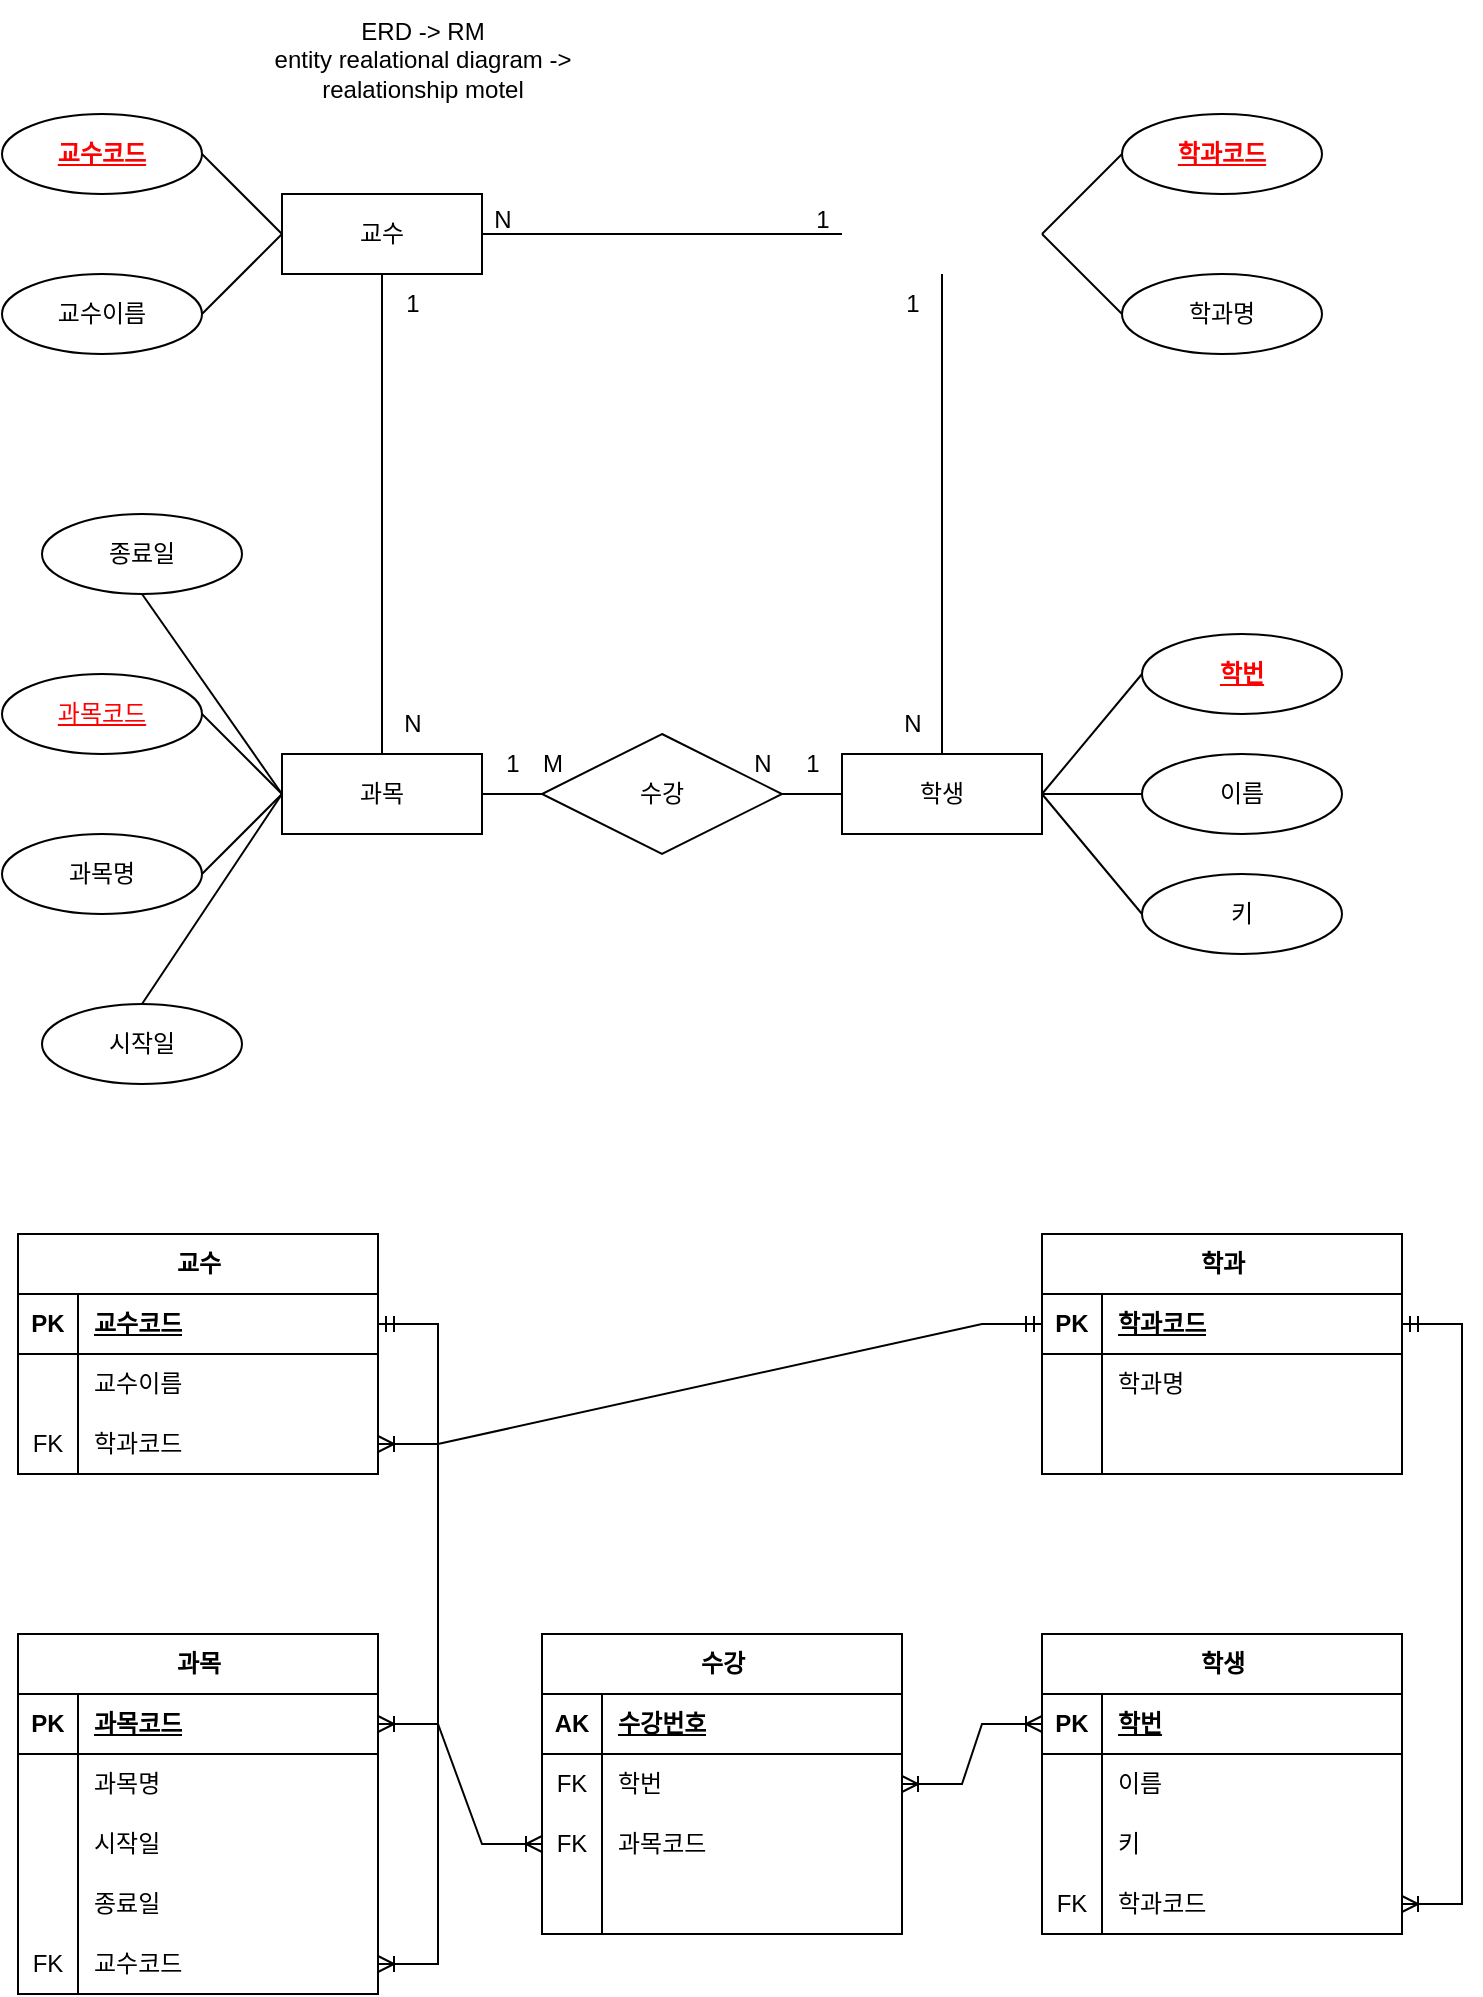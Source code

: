 <mxfile version="22.1.16" type="github">
  <diagram name="페이지-1" id="28FhHLHM85Otl7laDNYI">
    <mxGraphModel dx="577" dy="677" grid="1" gridSize="10" guides="1" tooltips="1" connect="1" arrows="1" fold="1" page="1" pageScale="1" pageWidth="827" pageHeight="1169" math="0" shadow="0">
      <root>
        <mxCell id="0" />
        <mxCell id="1" parent="0" />
        <mxCell id="Y-x8ihJE__Bn9xAQ8bsT-2" value="교수" style="whiteSpace=wrap;html=1;align=center;" parent="1" vertex="1">
          <mxGeometry x="200" y="160" width="100" height="40" as="geometry" />
        </mxCell>
        <mxCell id="Y-x8ihJE__Bn9xAQ8bsT-3" value="학생" style="whiteSpace=wrap;html=1;align=center;" parent="1" vertex="1">
          <mxGeometry x="480" y="440" width="100" height="40" as="geometry" />
        </mxCell>
        <mxCell id="Y-x8ihJE__Bn9xAQ8bsT-4" value="과목" style="whiteSpace=wrap;html=1;align=center;" parent="1" vertex="1">
          <mxGeometry x="200" y="440" width="100" height="40" as="geometry" />
        </mxCell>
        <mxCell id="Y-x8ihJE__Bn9xAQ8bsT-5" value="교수이름" style="ellipse;whiteSpace=wrap;html=1;align=center;" parent="1" vertex="1">
          <mxGeometry x="60" y="200" width="100" height="40" as="geometry" />
        </mxCell>
        <mxCell id="Y-x8ihJE__Bn9xAQ8bsT-6" value="교수코드" style="ellipse;whiteSpace=wrap;html=1;align=center;fontStyle=5;fontColor=#FF0000;" parent="1" vertex="1">
          <mxGeometry x="60" y="120" width="100" height="40" as="geometry" />
        </mxCell>
        <mxCell id="Y-x8ihJE__Bn9xAQ8bsT-7" value="시작일" style="ellipse;whiteSpace=wrap;html=1;align=center;" parent="1" vertex="1">
          <mxGeometry x="80" y="565" width="100" height="40" as="geometry" />
        </mxCell>
        <mxCell id="Y-x8ihJE__Bn9xAQ8bsT-8" value="종료일" style="ellipse;whiteSpace=wrap;html=1;align=center;" parent="1" vertex="1">
          <mxGeometry x="80" y="320" width="100" height="40" as="geometry" />
        </mxCell>
        <mxCell id="Y-x8ihJE__Bn9xAQ8bsT-9" value="과목명" style="ellipse;whiteSpace=wrap;html=1;align=center;" parent="1" vertex="1">
          <mxGeometry x="60" y="480" width="100" height="40" as="geometry" />
        </mxCell>
        <mxCell id="Y-x8ihJE__Bn9xAQ8bsT-10" value="과목코드" style="ellipse;whiteSpace=wrap;html=1;align=center;fontColor=#FF0000;fontStyle=4" parent="1" vertex="1">
          <mxGeometry x="60" y="400" width="100" height="40" as="geometry" />
        </mxCell>
        <mxCell id="Y-x8ihJE__Bn9xAQ8bsT-11" value="학과명" style="ellipse;whiteSpace=wrap;html=1;align=center;" parent="1" vertex="1">
          <mxGeometry x="620" y="200" width="100" height="40" as="geometry" />
        </mxCell>
        <mxCell id="Y-x8ihJE__Bn9xAQ8bsT-12" value="학과코드" style="ellipse;whiteSpace=wrap;html=1;align=center;fontStyle=5;fontColor=#FF0000;" parent="1" vertex="1">
          <mxGeometry x="620" y="120" width="100" height="40" as="geometry" />
        </mxCell>
        <mxCell id="Y-x8ihJE__Bn9xAQ8bsT-13" value="이름" style="ellipse;whiteSpace=wrap;html=1;align=center;" parent="1" vertex="1">
          <mxGeometry x="630" y="440" width="100" height="40" as="geometry" />
        </mxCell>
        <mxCell id="Y-x8ihJE__Bn9xAQ8bsT-14" value="학번" style="ellipse;whiteSpace=wrap;html=1;align=center;fontStyle=5;fontColor=#FF0000;" parent="1" vertex="1">
          <mxGeometry x="630" y="380" width="100" height="40" as="geometry" />
        </mxCell>
        <mxCell id="Y-x8ihJE__Bn9xAQ8bsT-15" value="키" style="ellipse;whiteSpace=wrap;html=1;align=center;" parent="1" vertex="1">
          <mxGeometry x="630" y="500" width="100" height="40" as="geometry" />
        </mxCell>
        <mxCell id="Y-x8ihJE__Bn9xAQ8bsT-16" value="" style="endArrow=none;html=1;rounded=0;exitX=0;exitY=0.5;exitDx=0;exitDy=0;entryX=1;entryY=0.5;entryDx=0;entryDy=0;" parent="1" source="Y-x8ihJE__Bn9xAQ8bsT-4" target="Y-x8ihJE__Bn9xAQ8bsT-10" edge="1">
          <mxGeometry width="50" height="50" relative="1" as="geometry">
            <mxPoint x="400" y="450" as="sourcePoint" />
            <mxPoint x="450" y="400" as="targetPoint" />
          </mxGeometry>
        </mxCell>
        <mxCell id="Y-x8ihJE__Bn9xAQ8bsT-17" value="" style="endArrow=none;html=1;rounded=0;exitX=0;exitY=0.5;exitDx=0;exitDy=0;entryX=1;entryY=0.5;entryDx=0;entryDy=0;" parent="1" source="Y-x8ihJE__Bn9xAQ8bsT-4" target="Y-x8ihJE__Bn9xAQ8bsT-9" edge="1">
          <mxGeometry width="50" height="50" relative="1" as="geometry">
            <mxPoint x="210" y="470" as="sourcePoint" />
            <mxPoint x="170" y="440" as="targetPoint" />
          </mxGeometry>
        </mxCell>
        <mxCell id="Y-x8ihJE__Bn9xAQ8bsT-18" value="" style="endArrow=none;html=1;rounded=0;exitX=0;exitY=0.5;exitDx=0;exitDy=0;entryX=0.5;entryY=0;entryDx=0;entryDy=0;" parent="1" source="Y-x8ihJE__Bn9xAQ8bsT-4" target="Y-x8ihJE__Bn9xAQ8bsT-7" edge="1">
          <mxGeometry width="50" height="50" relative="1" as="geometry">
            <mxPoint x="210" y="470" as="sourcePoint" />
            <mxPoint x="170" y="510" as="targetPoint" />
          </mxGeometry>
        </mxCell>
        <mxCell id="Y-x8ihJE__Bn9xAQ8bsT-19" value="" style="endArrow=none;html=1;rounded=0;exitX=0;exitY=0.5;exitDx=0;exitDy=0;entryX=0.5;entryY=1;entryDx=0;entryDy=0;" parent="1" source="Y-x8ihJE__Bn9xAQ8bsT-4" target="Y-x8ihJE__Bn9xAQ8bsT-8" edge="1">
          <mxGeometry width="50" height="50" relative="1" as="geometry">
            <mxPoint x="260" y="490" as="sourcePoint" />
            <mxPoint x="200" y="540" as="targetPoint" />
          </mxGeometry>
        </mxCell>
        <mxCell id="Y-x8ihJE__Bn9xAQ8bsT-20" value="" style="endArrow=none;html=1;rounded=0;exitX=0;exitY=0.5;exitDx=0;exitDy=0;entryX=1;entryY=0.5;entryDx=0;entryDy=0;" parent="1" source="Y-x8ihJE__Bn9xAQ8bsT-2" target="Y-x8ihJE__Bn9xAQ8bsT-6" edge="1">
          <mxGeometry width="50" height="50" relative="1" as="geometry">
            <mxPoint x="210" y="470" as="sourcePoint" />
            <mxPoint x="170" y="440" as="targetPoint" />
          </mxGeometry>
        </mxCell>
        <mxCell id="Y-x8ihJE__Bn9xAQ8bsT-21" value="" style="endArrow=none;html=1;rounded=0;exitX=1;exitY=0.5;exitDx=0;exitDy=0;" parent="1" source="Y-x8ihJE__Bn9xAQ8bsT-5" edge="1">
          <mxGeometry width="50" height="50" relative="1" as="geometry">
            <mxPoint x="210" y="190" as="sourcePoint" />
            <mxPoint x="200" y="180" as="targetPoint" />
          </mxGeometry>
        </mxCell>
        <mxCell id="Y-x8ihJE__Bn9xAQ8bsT-22" value="" style="endArrow=none;html=1;rounded=0;exitX=1;exitY=0.5;exitDx=0;exitDy=0;entryX=0;entryY=0.5;entryDx=0;entryDy=0;" parent="1" target="Y-x8ihJE__Bn9xAQ8bsT-12" edge="1">
          <mxGeometry width="50" height="50" relative="1" as="geometry">
            <mxPoint x="580" y="180" as="sourcePoint" />
            <mxPoint x="210" y="190" as="targetPoint" />
          </mxGeometry>
        </mxCell>
        <mxCell id="Y-x8ihJE__Bn9xAQ8bsT-23" value="" style="endArrow=none;html=1;rounded=0;entryX=0;entryY=0.5;entryDx=0;entryDy=0;" parent="1" target="Y-x8ihJE__Bn9xAQ8bsT-11" edge="1">
          <mxGeometry width="50" height="50" relative="1" as="geometry">
            <mxPoint x="580" y="180" as="sourcePoint" />
            <mxPoint x="630" y="150" as="targetPoint" />
          </mxGeometry>
        </mxCell>
        <mxCell id="Y-x8ihJE__Bn9xAQ8bsT-24" value="" style="endArrow=none;html=1;rounded=0;entryX=0;entryY=0.5;entryDx=0;entryDy=0;exitX=1;exitY=0.5;exitDx=0;exitDy=0;" parent="1" source="Y-x8ihJE__Bn9xAQ8bsT-3" target="Y-x8ihJE__Bn9xAQ8bsT-14" edge="1">
          <mxGeometry width="50" height="50" relative="1" as="geometry">
            <mxPoint x="590" y="190" as="sourcePoint" />
            <mxPoint x="630" y="230" as="targetPoint" />
          </mxGeometry>
        </mxCell>
        <mxCell id="Y-x8ihJE__Bn9xAQ8bsT-25" value="" style="endArrow=none;html=1;rounded=0;entryX=0;entryY=0.5;entryDx=0;entryDy=0;exitX=1;exitY=0.5;exitDx=0;exitDy=0;" parent="1" source="Y-x8ihJE__Bn9xAQ8bsT-3" target="Y-x8ihJE__Bn9xAQ8bsT-15" edge="1">
          <mxGeometry width="50" height="50" relative="1" as="geometry">
            <mxPoint x="590" y="470" as="sourcePoint" />
            <mxPoint x="640" y="410" as="targetPoint" />
          </mxGeometry>
        </mxCell>
        <mxCell id="Y-x8ihJE__Bn9xAQ8bsT-26" value="" style="endArrow=none;html=1;rounded=0;entryX=0;entryY=0.5;entryDx=0;entryDy=0;" parent="1" target="Y-x8ihJE__Bn9xAQ8bsT-13" edge="1">
          <mxGeometry width="50" height="50" relative="1" as="geometry">
            <mxPoint x="580" y="460" as="sourcePoint" />
            <mxPoint x="650" y="420" as="targetPoint" />
          </mxGeometry>
        </mxCell>
        <mxCell id="Y-x8ihJE__Bn9xAQ8bsT-27" value="수강" style="shape=rhombus;perimeter=rhombusPerimeter;whiteSpace=wrap;html=1;align=center;" parent="1" vertex="1">
          <mxGeometry x="330" y="430" width="120" height="60" as="geometry" />
        </mxCell>
        <mxCell id="Y-x8ihJE__Bn9xAQ8bsT-28" value="" style="endArrow=none;html=1;rounded=0;entryX=0;entryY=0.5;entryDx=0;entryDy=0;exitX=1;exitY=0.5;exitDx=0;exitDy=0;" parent="1" source="Y-x8ihJE__Bn9xAQ8bsT-2" edge="1">
          <mxGeometry width="50" height="50" relative="1" as="geometry">
            <mxPoint x="400" y="450" as="sourcePoint" />
            <mxPoint x="480" y="180" as="targetPoint" />
          </mxGeometry>
        </mxCell>
        <mxCell id="Y-x8ihJE__Bn9xAQ8bsT-29" value="N" style="text;html=1;align=center;verticalAlign=middle;resizable=0;points=[];autosize=1;strokeColor=none;fillColor=none;" parent="1" vertex="1">
          <mxGeometry x="295" y="158" width="30" height="30" as="geometry" />
        </mxCell>
        <mxCell id="Y-x8ihJE__Bn9xAQ8bsT-30" value="1" style="text;html=1;align=center;verticalAlign=middle;resizable=0;points=[];autosize=1;strokeColor=none;fillColor=none;" parent="1" vertex="1">
          <mxGeometry x="455" y="158" width="30" height="30" as="geometry" />
        </mxCell>
        <mxCell id="Y-x8ihJE__Bn9xAQ8bsT-31" value="" style="endArrow=none;html=1;rounded=0;entryX=0.5;entryY=1;entryDx=0;entryDy=0;exitX=0.5;exitY=0;exitDx=0;exitDy=0;" parent="1" source="Y-x8ihJE__Bn9xAQ8bsT-3" edge="1">
          <mxGeometry width="50" height="50" relative="1" as="geometry">
            <mxPoint x="400" y="450" as="sourcePoint" />
            <mxPoint x="530" y="200" as="targetPoint" />
          </mxGeometry>
        </mxCell>
        <mxCell id="Y-x8ihJE__Bn9xAQ8bsT-32" value="N" style="text;html=1;align=center;verticalAlign=middle;resizable=0;points=[];autosize=1;strokeColor=none;fillColor=none;" parent="1" vertex="1">
          <mxGeometry x="500" y="410" width="30" height="30" as="geometry" />
        </mxCell>
        <mxCell id="Y-x8ihJE__Bn9xAQ8bsT-33" value="1" style="text;html=1;align=center;verticalAlign=middle;resizable=0;points=[];autosize=1;strokeColor=none;fillColor=none;" parent="1" vertex="1">
          <mxGeometry x="500" y="200" width="30" height="30" as="geometry" />
        </mxCell>
        <mxCell id="Y-x8ihJE__Bn9xAQ8bsT-34" value="" style="endArrow=none;html=1;rounded=0;entryX=0.5;entryY=0;entryDx=0;entryDy=0;exitX=0.5;exitY=1;exitDx=0;exitDy=0;" parent="1" source="Y-x8ihJE__Bn9xAQ8bsT-2" target="Y-x8ihJE__Bn9xAQ8bsT-4" edge="1">
          <mxGeometry width="50" height="50" relative="1" as="geometry">
            <mxPoint x="310" y="190" as="sourcePoint" />
            <mxPoint x="490" y="190" as="targetPoint" />
          </mxGeometry>
        </mxCell>
        <mxCell id="Y-x8ihJE__Bn9xAQ8bsT-35" value="1" style="text;html=1;align=center;verticalAlign=middle;resizable=0;points=[];autosize=1;strokeColor=none;fillColor=none;" parent="1" vertex="1">
          <mxGeometry x="250" y="200" width="30" height="30" as="geometry" />
        </mxCell>
        <mxCell id="Y-x8ihJE__Bn9xAQ8bsT-36" value="N" style="text;html=1;align=center;verticalAlign=middle;resizable=0;points=[];autosize=1;strokeColor=none;fillColor=none;" parent="1" vertex="1">
          <mxGeometry x="250" y="410" width="30" height="30" as="geometry" />
        </mxCell>
        <mxCell id="Y-x8ihJE__Bn9xAQ8bsT-37" value="" style="endArrow=none;html=1;rounded=0;entryX=0;entryY=0.5;entryDx=0;entryDy=0;exitX=1;exitY=0.5;exitDx=0;exitDy=0;" parent="1" source="Y-x8ihJE__Bn9xAQ8bsT-27" target="Y-x8ihJE__Bn9xAQ8bsT-3" edge="1">
          <mxGeometry width="50" height="50" relative="1" as="geometry">
            <mxPoint x="400" y="450" as="sourcePoint" />
            <mxPoint x="450" y="400" as="targetPoint" />
          </mxGeometry>
        </mxCell>
        <mxCell id="Y-x8ihJE__Bn9xAQ8bsT-38" value="" style="endArrow=none;html=1;rounded=0;entryX=0;entryY=0.5;entryDx=0;entryDy=0;exitX=1;exitY=0.5;exitDx=0;exitDy=0;" parent="1" source="Y-x8ihJE__Bn9xAQ8bsT-4" target="Y-x8ihJE__Bn9xAQ8bsT-27" edge="1">
          <mxGeometry width="50" height="50" relative="1" as="geometry">
            <mxPoint x="400" y="450" as="sourcePoint" />
            <mxPoint x="450" y="400" as="targetPoint" />
          </mxGeometry>
        </mxCell>
        <mxCell id="Y-x8ihJE__Bn9xAQ8bsT-39" value="M" style="text;html=1;align=center;verticalAlign=middle;resizable=0;points=[];autosize=1;strokeColor=none;fillColor=none;" parent="1" vertex="1">
          <mxGeometry x="320" y="430" width="30" height="30" as="geometry" />
        </mxCell>
        <mxCell id="Y-x8ihJE__Bn9xAQ8bsT-40" value="N" style="text;html=1;align=center;verticalAlign=middle;resizable=0;points=[];autosize=1;strokeColor=none;fillColor=none;" parent="1" vertex="1">
          <mxGeometry x="425" y="430" width="30" height="30" as="geometry" />
        </mxCell>
        <mxCell id="Y-x8ihJE__Bn9xAQ8bsT-41" value="1" style="text;html=1;align=center;verticalAlign=middle;resizable=0;points=[];autosize=1;strokeColor=none;fillColor=none;" parent="1" vertex="1">
          <mxGeometry x="300" y="430" width="30" height="30" as="geometry" />
        </mxCell>
        <mxCell id="Y-x8ihJE__Bn9xAQ8bsT-42" value="1" style="text;html=1;align=center;verticalAlign=middle;resizable=0;points=[];autosize=1;strokeColor=none;fillColor=none;" parent="1" vertex="1">
          <mxGeometry x="450" y="430" width="30" height="30" as="geometry" />
        </mxCell>
        <mxCell id="Y-x8ihJE__Bn9xAQ8bsT-43" value="교수" style="shape=table;startSize=30;container=1;collapsible=1;childLayout=tableLayout;fixedRows=1;rowLines=0;fontStyle=1;align=center;resizeLast=1;html=1;" parent="1" vertex="1">
          <mxGeometry x="68" y="680" width="180" height="120" as="geometry" />
        </mxCell>
        <mxCell id="Y-x8ihJE__Bn9xAQ8bsT-44" value="" style="shape=tableRow;horizontal=0;startSize=0;swimlaneHead=0;swimlaneBody=0;fillColor=none;collapsible=0;dropTarget=0;points=[[0,0.5],[1,0.5]];portConstraint=eastwest;top=0;left=0;right=0;bottom=1;" parent="Y-x8ihJE__Bn9xAQ8bsT-43" vertex="1">
          <mxGeometry y="30" width="180" height="30" as="geometry" />
        </mxCell>
        <mxCell id="Y-x8ihJE__Bn9xAQ8bsT-45" value="PK" style="shape=partialRectangle;connectable=0;fillColor=none;top=0;left=0;bottom=0;right=0;fontStyle=1;overflow=hidden;whiteSpace=wrap;html=1;" parent="Y-x8ihJE__Bn9xAQ8bsT-44" vertex="1">
          <mxGeometry width="30" height="30" as="geometry">
            <mxRectangle width="30" height="30" as="alternateBounds" />
          </mxGeometry>
        </mxCell>
        <mxCell id="Y-x8ihJE__Bn9xAQ8bsT-46" value="교수코드" style="shape=partialRectangle;connectable=0;fillColor=none;top=0;left=0;bottom=0;right=0;align=left;spacingLeft=6;fontStyle=5;overflow=hidden;whiteSpace=wrap;html=1;" parent="Y-x8ihJE__Bn9xAQ8bsT-44" vertex="1">
          <mxGeometry x="30" width="150" height="30" as="geometry">
            <mxRectangle width="150" height="30" as="alternateBounds" />
          </mxGeometry>
        </mxCell>
        <mxCell id="Y-x8ihJE__Bn9xAQ8bsT-47" value="" style="shape=tableRow;horizontal=0;startSize=0;swimlaneHead=0;swimlaneBody=0;fillColor=none;collapsible=0;dropTarget=0;points=[[0,0.5],[1,0.5]];portConstraint=eastwest;top=0;left=0;right=0;bottom=0;" parent="Y-x8ihJE__Bn9xAQ8bsT-43" vertex="1">
          <mxGeometry y="60" width="180" height="30" as="geometry" />
        </mxCell>
        <mxCell id="Y-x8ihJE__Bn9xAQ8bsT-48" value="" style="shape=partialRectangle;connectable=0;fillColor=none;top=0;left=0;bottom=0;right=0;editable=1;overflow=hidden;whiteSpace=wrap;html=1;" parent="Y-x8ihJE__Bn9xAQ8bsT-47" vertex="1">
          <mxGeometry width="30" height="30" as="geometry">
            <mxRectangle width="30" height="30" as="alternateBounds" />
          </mxGeometry>
        </mxCell>
        <mxCell id="Y-x8ihJE__Bn9xAQ8bsT-49" value="교수이름" style="shape=partialRectangle;connectable=0;fillColor=none;top=0;left=0;bottom=0;right=0;align=left;spacingLeft=6;overflow=hidden;whiteSpace=wrap;html=1;" parent="Y-x8ihJE__Bn9xAQ8bsT-47" vertex="1">
          <mxGeometry x="30" width="150" height="30" as="geometry">
            <mxRectangle width="150" height="30" as="alternateBounds" />
          </mxGeometry>
        </mxCell>
        <mxCell id="Y-x8ihJE__Bn9xAQ8bsT-53" value="" style="shape=tableRow;horizontal=0;startSize=0;swimlaneHead=0;swimlaneBody=0;fillColor=none;collapsible=0;dropTarget=0;points=[[0,0.5],[1,0.5]];portConstraint=eastwest;top=0;left=0;right=0;bottom=0;" parent="Y-x8ihJE__Bn9xAQ8bsT-43" vertex="1">
          <mxGeometry y="90" width="180" height="30" as="geometry" />
        </mxCell>
        <mxCell id="Y-x8ihJE__Bn9xAQ8bsT-54" value="FK" style="shape=partialRectangle;connectable=0;fillColor=none;top=0;left=0;bottom=0;right=0;editable=1;overflow=hidden;whiteSpace=wrap;html=1;" parent="Y-x8ihJE__Bn9xAQ8bsT-53" vertex="1">
          <mxGeometry width="30" height="30" as="geometry">
            <mxRectangle width="30" height="30" as="alternateBounds" />
          </mxGeometry>
        </mxCell>
        <mxCell id="Y-x8ihJE__Bn9xAQ8bsT-55" value="학과코드" style="shape=partialRectangle;connectable=0;fillColor=none;top=0;left=0;bottom=0;right=0;align=left;spacingLeft=6;overflow=hidden;whiteSpace=wrap;html=1;" parent="Y-x8ihJE__Bn9xAQ8bsT-53" vertex="1">
          <mxGeometry x="30" width="150" height="30" as="geometry">
            <mxRectangle width="150" height="30" as="alternateBounds" />
          </mxGeometry>
        </mxCell>
        <mxCell id="Y-x8ihJE__Bn9xAQ8bsT-56" value="학과" style="shape=table;startSize=30;container=1;collapsible=1;childLayout=tableLayout;fixedRows=1;rowLines=0;fontStyle=1;align=center;resizeLast=1;html=1;" parent="1" vertex="1">
          <mxGeometry x="580" y="680" width="180" height="120" as="geometry" />
        </mxCell>
        <mxCell id="Y-x8ihJE__Bn9xAQ8bsT-57" value="" style="shape=tableRow;horizontal=0;startSize=0;swimlaneHead=0;swimlaneBody=0;fillColor=none;collapsible=0;dropTarget=0;points=[[0,0.5],[1,0.5]];portConstraint=eastwest;top=0;left=0;right=0;bottom=1;" parent="Y-x8ihJE__Bn9xAQ8bsT-56" vertex="1">
          <mxGeometry y="30" width="180" height="30" as="geometry" />
        </mxCell>
        <mxCell id="Y-x8ihJE__Bn9xAQ8bsT-58" value="PK" style="shape=partialRectangle;connectable=0;fillColor=none;top=0;left=0;bottom=0;right=0;fontStyle=1;overflow=hidden;whiteSpace=wrap;html=1;" parent="Y-x8ihJE__Bn9xAQ8bsT-57" vertex="1">
          <mxGeometry width="30" height="30" as="geometry">
            <mxRectangle width="30" height="30" as="alternateBounds" />
          </mxGeometry>
        </mxCell>
        <mxCell id="Y-x8ihJE__Bn9xAQ8bsT-59" value="학과코드" style="shape=partialRectangle;connectable=0;fillColor=none;top=0;left=0;bottom=0;right=0;align=left;spacingLeft=6;fontStyle=5;overflow=hidden;whiteSpace=wrap;html=1;" parent="Y-x8ihJE__Bn9xAQ8bsT-57" vertex="1">
          <mxGeometry x="30" width="150" height="30" as="geometry">
            <mxRectangle width="150" height="30" as="alternateBounds" />
          </mxGeometry>
        </mxCell>
        <mxCell id="Y-x8ihJE__Bn9xAQ8bsT-60" value="" style="shape=tableRow;horizontal=0;startSize=0;swimlaneHead=0;swimlaneBody=0;fillColor=none;collapsible=0;dropTarget=0;points=[[0,0.5],[1,0.5]];portConstraint=eastwest;top=0;left=0;right=0;bottom=0;" parent="Y-x8ihJE__Bn9xAQ8bsT-56" vertex="1">
          <mxGeometry y="60" width="180" height="30" as="geometry" />
        </mxCell>
        <mxCell id="Y-x8ihJE__Bn9xAQ8bsT-61" value="" style="shape=partialRectangle;connectable=0;fillColor=none;top=0;left=0;bottom=0;right=0;editable=1;overflow=hidden;whiteSpace=wrap;html=1;" parent="Y-x8ihJE__Bn9xAQ8bsT-60" vertex="1">
          <mxGeometry width="30" height="30" as="geometry">
            <mxRectangle width="30" height="30" as="alternateBounds" />
          </mxGeometry>
        </mxCell>
        <mxCell id="Y-x8ihJE__Bn9xAQ8bsT-62" value="학과명" style="shape=partialRectangle;connectable=0;fillColor=none;top=0;left=0;bottom=0;right=0;align=left;spacingLeft=6;overflow=hidden;whiteSpace=wrap;html=1;" parent="Y-x8ihJE__Bn9xAQ8bsT-60" vertex="1">
          <mxGeometry x="30" width="150" height="30" as="geometry">
            <mxRectangle width="150" height="30" as="alternateBounds" />
          </mxGeometry>
        </mxCell>
        <mxCell id="d6E8EPCSjX2687f4Xav2-29" value="" style="shape=tableRow;horizontal=0;startSize=0;swimlaneHead=0;swimlaneBody=0;fillColor=none;collapsible=0;dropTarget=0;points=[[0,0.5],[1,0.5]];portConstraint=eastwest;top=0;left=0;right=0;bottom=0;" vertex="1" parent="Y-x8ihJE__Bn9xAQ8bsT-56">
          <mxGeometry y="90" width="180" height="30" as="geometry" />
        </mxCell>
        <mxCell id="d6E8EPCSjX2687f4Xav2-30" value="" style="shape=partialRectangle;connectable=0;fillColor=none;top=0;left=0;bottom=0;right=0;editable=1;overflow=hidden;whiteSpace=wrap;html=1;" vertex="1" parent="d6E8EPCSjX2687f4Xav2-29">
          <mxGeometry width="30" height="30" as="geometry">
            <mxRectangle width="30" height="30" as="alternateBounds" />
          </mxGeometry>
        </mxCell>
        <mxCell id="d6E8EPCSjX2687f4Xav2-31" value="" style="shape=partialRectangle;connectable=0;fillColor=none;top=0;left=0;bottom=0;right=0;align=left;spacingLeft=6;overflow=hidden;whiteSpace=wrap;html=1;" vertex="1" parent="d6E8EPCSjX2687f4Xav2-29">
          <mxGeometry x="30" width="150" height="30" as="geometry">
            <mxRectangle width="150" height="30" as="alternateBounds" />
          </mxGeometry>
        </mxCell>
        <mxCell id="Y-x8ihJE__Bn9xAQ8bsT-69" value="학생" style="shape=table;startSize=30;container=1;collapsible=1;childLayout=tableLayout;fixedRows=1;rowLines=0;fontStyle=1;align=center;resizeLast=1;html=1;" parent="1" vertex="1">
          <mxGeometry x="580" y="880" width="180" height="150" as="geometry" />
        </mxCell>
        <mxCell id="Y-x8ihJE__Bn9xAQ8bsT-70" value="" style="shape=tableRow;horizontal=0;startSize=0;swimlaneHead=0;swimlaneBody=0;fillColor=none;collapsible=0;dropTarget=0;points=[[0,0.5],[1,0.5]];portConstraint=eastwest;top=0;left=0;right=0;bottom=1;" parent="Y-x8ihJE__Bn9xAQ8bsT-69" vertex="1">
          <mxGeometry y="30" width="180" height="30" as="geometry" />
        </mxCell>
        <mxCell id="Y-x8ihJE__Bn9xAQ8bsT-71" value="PK" style="shape=partialRectangle;connectable=0;fillColor=none;top=0;left=0;bottom=0;right=0;fontStyle=1;overflow=hidden;whiteSpace=wrap;html=1;" parent="Y-x8ihJE__Bn9xAQ8bsT-70" vertex="1">
          <mxGeometry width="30" height="30" as="geometry">
            <mxRectangle width="30" height="30" as="alternateBounds" />
          </mxGeometry>
        </mxCell>
        <mxCell id="Y-x8ihJE__Bn9xAQ8bsT-72" value="학번" style="shape=partialRectangle;connectable=0;fillColor=none;top=0;left=0;bottom=0;right=0;align=left;spacingLeft=6;fontStyle=5;overflow=hidden;whiteSpace=wrap;html=1;" parent="Y-x8ihJE__Bn9xAQ8bsT-70" vertex="1">
          <mxGeometry x="30" width="150" height="30" as="geometry">
            <mxRectangle width="150" height="30" as="alternateBounds" />
          </mxGeometry>
        </mxCell>
        <mxCell id="Y-x8ihJE__Bn9xAQ8bsT-73" value="" style="shape=tableRow;horizontal=0;startSize=0;swimlaneHead=0;swimlaneBody=0;fillColor=none;collapsible=0;dropTarget=0;points=[[0,0.5],[1,0.5]];portConstraint=eastwest;top=0;left=0;right=0;bottom=0;" parent="Y-x8ihJE__Bn9xAQ8bsT-69" vertex="1">
          <mxGeometry y="60" width="180" height="30" as="geometry" />
        </mxCell>
        <mxCell id="Y-x8ihJE__Bn9xAQ8bsT-74" value="" style="shape=partialRectangle;connectable=0;fillColor=none;top=0;left=0;bottom=0;right=0;editable=1;overflow=hidden;whiteSpace=wrap;html=1;" parent="Y-x8ihJE__Bn9xAQ8bsT-73" vertex="1">
          <mxGeometry width="30" height="30" as="geometry">
            <mxRectangle width="30" height="30" as="alternateBounds" />
          </mxGeometry>
        </mxCell>
        <mxCell id="Y-x8ihJE__Bn9xAQ8bsT-75" value="이름" style="shape=partialRectangle;connectable=0;fillColor=none;top=0;left=0;bottom=0;right=0;align=left;spacingLeft=6;overflow=hidden;whiteSpace=wrap;html=1;" parent="Y-x8ihJE__Bn9xAQ8bsT-73" vertex="1">
          <mxGeometry x="30" width="150" height="30" as="geometry">
            <mxRectangle width="150" height="30" as="alternateBounds" />
          </mxGeometry>
        </mxCell>
        <mxCell id="d6E8EPCSjX2687f4Xav2-2" value="" style="shape=tableRow;horizontal=0;startSize=0;swimlaneHead=0;swimlaneBody=0;fillColor=none;collapsible=0;dropTarget=0;points=[[0,0.5],[1,0.5]];portConstraint=eastwest;top=0;left=0;right=0;bottom=0;" vertex="1" parent="Y-x8ihJE__Bn9xAQ8bsT-69">
          <mxGeometry y="90" width="180" height="30" as="geometry" />
        </mxCell>
        <mxCell id="d6E8EPCSjX2687f4Xav2-3" value="" style="shape=partialRectangle;connectable=0;fillColor=none;top=0;left=0;bottom=0;right=0;editable=1;overflow=hidden;whiteSpace=wrap;html=1;" vertex="1" parent="d6E8EPCSjX2687f4Xav2-2">
          <mxGeometry width="30" height="30" as="geometry">
            <mxRectangle width="30" height="30" as="alternateBounds" />
          </mxGeometry>
        </mxCell>
        <mxCell id="d6E8EPCSjX2687f4Xav2-4" value="키" style="shape=partialRectangle;connectable=0;fillColor=none;top=0;left=0;bottom=0;right=0;align=left;spacingLeft=6;overflow=hidden;whiteSpace=wrap;html=1;" vertex="1" parent="d6E8EPCSjX2687f4Xav2-2">
          <mxGeometry x="30" width="150" height="30" as="geometry">
            <mxRectangle width="150" height="30" as="alternateBounds" />
          </mxGeometry>
        </mxCell>
        <mxCell id="Y-x8ihJE__Bn9xAQ8bsT-76" value="" style="shape=tableRow;horizontal=0;startSize=0;swimlaneHead=0;swimlaneBody=0;fillColor=none;collapsible=0;dropTarget=0;points=[[0,0.5],[1,0.5]];portConstraint=eastwest;top=0;left=0;right=0;bottom=0;" parent="Y-x8ihJE__Bn9xAQ8bsT-69" vertex="1">
          <mxGeometry y="120" width="180" height="30" as="geometry" />
        </mxCell>
        <mxCell id="Y-x8ihJE__Bn9xAQ8bsT-77" value="FK" style="shape=partialRectangle;connectable=0;fillColor=none;top=0;left=0;bottom=0;right=0;editable=1;overflow=hidden;whiteSpace=wrap;html=1;" parent="Y-x8ihJE__Bn9xAQ8bsT-76" vertex="1">
          <mxGeometry width="30" height="30" as="geometry">
            <mxRectangle width="30" height="30" as="alternateBounds" />
          </mxGeometry>
        </mxCell>
        <mxCell id="Y-x8ihJE__Bn9xAQ8bsT-78" value="학과코드" style="shape=partialRectangle;connectable=0;fillColor=none;top=0;left=0;bottom=0;right=0;align=left;spacingLeft=6;overflow=hidden;whiteSpace=wrap;html=1;" parent="Y-x8ihJE__Bn9xAQ8bsT-76" vertex="1">
          <mxGeometry x="30" width="150" height="30" as="geometry">
            <mxRectangle width="150" height="30" as="alternateBounds" />
          </mxGeometry>
        </mxCell>
        <mxCell id="Y-x8ihJE__Bn9xAQ8bsT-79" value="과목" style="shape=table;startSize=30;container=1;collapsible=1;childLayout=tableLayout;fixedRows=1;rowLines=0;fontStyle=1;align=center;resizeLast=1;html=1;" parent="1" vertex="1">
          <mxGeometry x="68" y="880" width="180" height="180" as="geometry" />
        </mxCell>
        <mxCell id="Y-x8ihJE__Bn9xAQ8bsT-80" value="" style="shape=tableRow;horizontal=0;startSize=0;swimlaneHead=0;swimlaneBody=0;fillColor=none;collapsible=0;dropTarget=0;points=[[0,0.5],[1,0.5]];portConstraint=eastwest;top=0;left=0;right=0;bottom=1;" parent="Y-x8ihJE__Bn9xAQ8bsT-79" vertex="1">
          <mxGeometry y="30" width="180" height="30" as="geometry" />
        </mxCell>
        <mxCell id="Y-x8ihJE__Bn9xAQ8bsT-81" value="PK" style="shape=partialRectangle;connectable=0;fillColor=none;top=0;left=0;bottom=0;right=0;fontStyle=1;overflow=hidden;whiteSpace=wrap;html=1;" parent="Y-x8ihJE__Bn9xAQ8bsT-80" vertex="1">
          <mxGeometry width="30" height="30" as="geometry">
            <mxRectangle width="30" height="30" as="alternateBounds" />
          </mxGeometry>
        </mxCell>
        <mxCell id="Y-x8ihJE__Bn9xAQ8bsT-82" value="과목코드" style="shape=partialRectangle;connectable=0;fillColor=none;top=0;left=0;bottom=0;right=0;align=left;spacingLeft=6;fontStyle=5;overflow=hidden;whiteSpace=wrap;html=1;" parent="Y-x8ihJE__Bn9xAQ8bsT-80" vertex="1">
          <mxGeometry x="30" width="150" height="30" as="geometry">
            <mxRectangle width="150" height="30" as="alternateBounds" />
          </mxGeometry>
        </mxCell>
        <mxCell id="Y-x8ihJE__Bn9xAQ8bsT-83" value="" style="shape=tableRow;horizontal=0;startSize=0;swimlaneHead=0;swimlaneBody=0;fillColor=none;collapsible=0;dropTarget=0;points=[[0,0.5],[1,0.5]];portConstraint=eastwest;top=0;left=0;right=0;bottom=0;" parent="Y-x8ihJE__Bn9xAQ8bsT-79" vertex="1">
          <mxGeometry y="60" width="180" height="30" as="geometry" />
        </mxCell>
        <mxCell id="Y-x8ihJE__Bn9xAQ8bsT-84" value="" style="shape=partialRectangle;connectable=0;fillColor=none;top=0;left=0;bottom=0;right=0;editable=1;overflow=hidden;whiteSpace=wrap;html=1;" parent="Y-x8ihJE__Bn9xAQ8bsT-83" vertex="1">
          <mxGeometry width="30" height="30" as="geometry">
            <mxRectangle width="30" height="30" as="alternateBounds" />
          </mxGeometry>
        </mxCell>
        <mxCell id="Y-x8ihJE__Bn9xAQ8bsT-85" value="과목명" style="shape=partialRectangle;connectable=0;fillColor=none;top=0;left=0;bottom=0;right=0;align=left;spacingLeft=6;overflow=hidden;whiteSpace=wrap;html=1;" parent="Y-x8ihJE__Bn9xAQ8bsT-83" vertex="1">
          <mxGeometry x="30" width="150" height="30" as="geometry">
            <mxRectangle width="150" height="30" as="alternateBounds" />
          </mxGeometry>
        </mxCell>
        <mxCell id="Y-x8ihJE__Bn9xAQ8bsT-86" value="" style="shape=tableRow;horizontal=0;startSize=0;swimlaneHead=0;swimlaneBody=0;fillColor=none;collapsible=0;dropTarget=0;points=[[0,0.5],[1,0.5]];portConstraint=eastwest;top=0;left=0;right=0;bottom=0;" parent="Y-x8ihJE__Bn9xAQ8bsT-79" vertex="1">
          <mxGeometry y="90" width="180" height="30" as="geometry" />
        </mxCell>
        <mxCell id="Y-x8ihJE__Bn9xAQ8bsT-87" value="" style="shape=partialRectangle;connectable=0;fillColor=none;top=0;left=0;bottom=0;right=0;editable=1;overflow=hidden;whiteSpace=wrap;html=1;" parent="Y-x8ihJE__Bn9xAQ8bsT-86" vertex="1">
          <mxGeometry width="30" height="30" as="geometry">
            <mxRectangle width="30" height="30" as="alternateBounds" />
          </mxGeometry>
        </mxCell>
        <mxCell id="Y-x8ihJE__Bn9xAQ8bsT-88" value="시작일" style="shape=partialRectangle;connectable=0;fillColor=none;top=0;left=0;bottom=0;right=0;align=left;spacingLeft=6;overflow=hidden;whiteSpace=wrap;html=1;" parent="Y-x8ihJE__Bn9xAQ8bsT-86" vertex="1">
          <mxGeometry x="30" width="150" height="30" as="geometry">
            <mxRectangle width="150" height="30" as="alternateBounds" />
          </mxGeometry>
        </mxCell>
        <mxCell id="Y-x8ihJE__Bn9xAQ8bsT-89" value="" style="shape=tableRow;horizontal=0;startSize=0;swimlaneHead=0;swimlaneBody=0;fillColor=none;collapsible=0;dropTarget=0;points=[[0,0.5],[1,0.5]];portConstraint=eastwest;top=0;left=0;right=0;bottom=0;" parent="Y-x8ihJE__Bn9xAQ8bsT-79" vertex="1">
          <mxGeometry y="120" width="180" height="30" as="geometry" />
        </mxCell>
        <mxCell id="Y-x8ihJE__Bn9xAQ8bsT-90" value="" style="shape=partialRectangle;connectable=0;fillColor=none;top=0;left=0;bottom=0;right=0;editable=1;overflow=hidden;whiteSpace=wrap;html=1;" parent="Y-x8ihJE__Bn9xAQ8bsT-89" vertex="1">
          <mxGeometry width="30" height="30" as="geometry">
            <mxRectangle width="30" height="30" as="alternateBounds" />
          </mxGeometry>
        </mxCell>
        <mxCell id="Y-x8ihJE__Bn9xAQ8bsT-91" value="종료일" style="shape=partialRectangle;connectable=0;fillColor=none;top=0;left=0;bottom=0;right=0;align=left;spacingLeft=6;overflow=hidden;whiteSpace=wrap;html=1;" parent="Y-x8ihJE__Bn9xAQ8bsT-89" vertex="1">
          <mxGeometry x="30" width="150" height="30" as="geometry">
            <mxRectangle width="150" height="30" as="alternateBounds" />
          </mxGeometry>
        </mxCell>
        <mxCell id="Y-x8ihJE__Bn9xAQ8bsT-92" value="" style="shape=tableRow;horizontal=0;startSize=0;swimlaneHead=0;swimlaneBody=0;fillColor=none;collapsible=0;dropTarget=0;points=[[0,0.5],[1,0.5]];portConstraint=eastwest;top=0;left=0;right=0;bottom=0;" parent="Y-x8ihJE__Bn9xAQ8bsT-79" vertex="1">
          <mxGeometry y="150" width="180" height="30" as="geometry" />
        </mxCell>
        <mxCell id="Y-x8ihJE__Bn9xAQ8bsT-93" value="FK" style="shape=partialRectangle;connectable=0;fillColor=none;top=0;left=0;bottom=0;right=0;editable=1;overflow=hidden;whiteSpace=wrap;html=1;" parent="Y-x8ihJE__Bn9xAQ8bsT-92" vertex="1">
          <mxGeometry width="30" height="30" as="geometry">
            <mxRectangle width="30" height="30" as="alternateBounds" />
          </mxGeometry>
        </mxCell>
        <mxCell id="Y-x8ihJE__Bn9xAQ8bsT-94" value="교수코드" style="shape=partialRectangle;connectable=0;fillColor=none;top=0;left=0;bottom=0;right=0;align=left;spacingLeft=6;overflow=hidden;whiteSpace=wrap;html=1;" parent="Y-x8ihJE__Bn9xAQ8bsT-92" vertex="1">
          <mxGeometry x="30" width="150" height="30" as="geometry">
            <mxRectangle width="150" height="30" as="alternateBounds" />
          </mxGeometry>
        </mxCell>
        <mxCell id="d6E8EPCSjX2687f4Xav2-1" value="ERD -&amp;gt; RM&lt;br&gt;entity realational diagram -&amp;gt; &lt;br&gt;realationship motel" style="text;html=1;align=center;verticalAlign=middle;resizable=0;points=[];autosize=1;strokeColor=none;fillColor=none;" vertex="1" parent="1">
          <mxGeometry x="185" y="63" width="170" height="60" as="geometry" />
        </mxCell>
        <mxCell id="d6E8EPCSjX2687f4Xav2-5" value="수강" style="shape=table;startSize=30;container=1;collapsible=1;childLayout=tableLayout;fixedRows=1;rowLines=0;fontStyle=1;align=center;resizeLast=1;html=1;" vertex="1" parent="1">
          <mxGeometry x="330" y="880" width="180" height="150" as="geometry" />
        </mxCell>
        <mxCell id="d6E8EPCSjX2687f4Xav2-6" value="" style="shape=tableRow;horizontal=0;startSize=0;swimlaneHead=0;swimlaneBody=0;fillColor=none;collapsible=0;dropTarget=0;points=[[0,0.5],[1,0.5]];portConstraint=eastwest;top=0;left=0;right=0;bottom=1;" vertex="1" parent="d6E8EPCSjX2687f4Xav2-5">
          <mxGeometry y="30" width="180" height="30" as="geometry" />
        </mxCell>
        <mxCell id="d6E8EPCSjX2687f4Xav2-7" value="AK" style="shape=partialRectangle;connectable=0;fillColor=none;top=0;left=0;bottom=0;right=0;fontStyle=1;overflow=hidden;whiteSpace=wrap;html=1;" vertex="1" parent="d6E8EPCSjX2687f4Xav2-6">
          <mxGeometry width="30" height="30" as="geometry">
            <mxRectangle width="30" height="30" as="alternateBounds" />
          </mxGeometry>
        </mxCell>
        <mxCell id="d6E8EPCSjX2687f4Xav2-8" value="수강번호" style="shape=partialRectangle;connectable=0;fillColor=none;top=0;left=0;bottom=0;right=0;align=left;spacingLeft=6;fontStyle=5;overflow=hidden;whiteSpace=wrap;html=1;" vertex="1" parent="d6E8EPCSjX2687f4Xav2-6">
          <mxGeometry x="30" width="150" height="30" as="geometry">
            <mxRectangle width="150" height="30" as="alternateBounds" />
          </mxGeometry>
        </mxCell>
        <mxCell id="d6E8EPCSjX2687f4Xav2-9" value="" style="shape=tableRow;horizontal=0;startSize=0;swimlaneHead=0;swimlaneBody=0;fillColor=none;collapsible=0;dropTarget=0;points=[[0,0.5],[1,0.5]];portConstraint=eastwest;top=0;left=0;right=0;bottom=0;" vertex="1" parent="d6E8EPCSjX2687f4Xav2-5">
          <mxGeometry y="60" width="180" height="30" as="geometry" />
        </mxCell>
        <mxCell id="d6E8EPCSjX2687f4Xav2-10" value="FK&lt;br&gt;" style="shape=partialRectangle;connectable=0;fillColor=none;top=0;left=0;bottom=0;right=0;editable=1;overflow=hidden;whiteSpace=wrap;html=1;" vertex="1" parent="d6E8EPCSjX2687f4Xav2-9">
          <mxGeometry width="30" height="30" as="geometry">
            <mxRectangle width="30" height="30" as="alternateBounds" />
          </mxGeometry>
        </mxCell>
        <mxCell id="d6E8EPCSjX2687f4Xav2-11" value="학번" style="shape=partialRectangle;connectable=0;fillColor=none;top=0;left=0;bottom=0;right=0;align=left;spacingLeft=6;overflow=hidden;whiteSpace=wrap;html=1;" vertex="1" parent="d6E8EPCSjX2687f4Xav2-9">
          <mxGeometry x="30" width="150" height="30" as="geometry">
            <mxRectangle width="150" height="30" as="alternateBounds" />
          </mxGeometry>
        </mxCell>
        <mxCell id="d6E8EPCSjX2687f4Xav2-12" value="" style="shape=tableRow;horizontal=0;startSize=0;swimlaneHead=0;swimlaneBody=0;fillColor=none;collapsible=0;dropTarget=0;points=[[0,0.5],[1,0.5]];portConstraint=eastwest;top=0;left=0;right=0;bottom=0;" vertex="1" parent="d6E8EPCSjX2687f4Xav2-5">
          <mxGeometry y="90" width="180" height="30" as="geometry" />
        </mxCell>
        <mxCell id="d6E8EPCSjX2687f4Xav2-13" value="FK" style="shape=partialRectangle;connectable=0;fillColor=none;top=0;left=0;bottom=0;right=0;editable=1;overflow=hidden;whiteSpace=wrap;html=1;" vertex="1" parent="d6E8EPCSjX2687f4Xav2-12">
          <mxGeometry width="30" height="30" as="geometry">
            <mxRectangle width="30" height="30" as="alternateBounds" />
          </mxGeometry>
        </mxCell>
        <mxCell id="d6E8EPCSjX2687f4Xav2-14" value="과목코드" style="shape=partialRectangle;connectable=0;fillColor=none;top=0;left=0;bottom=0;right=0;align=left;spacingLeft=6;overflow=hidden;whiteSpace=wrap;html=1;" vertex="1" parent="d6E8EPCSjX2687f4Xav2-12">
          <mxGeometry x="30" width="150" height="30" as="geometry">
            <mxRectangle width="150" height="30" as="alternateBounds" />
          </mxGeometry>
        </mxCell>
        <mxCell id="d6E8EPCSjX2687f4Xav2-23" value="" style="shape=tableRow;horizontal=0;startSize=0;swimlaneHead=0;swimlaneBody=0;fillColor=none;collapsible=0;dropTarget=0;points=[[0,0.5],[1,0.5]];portConstraint=eastwest;top=0;left=0;right=0;bottom=0;" vertex="1" parent="d6E8EPCSjX2687f4Xav2-5">
          <mxGeometry y="120" width="180" height="30" as="geometry" />
        </mxCell>
        <mxCell id="d6E8EPCSjX2687f4Xav2-24" value="" style="shape=partialRectangle;connectable=0;fillColor=none;top=0;left=0;bottom=0;right=0;editable=1;overflow=hidden;whiteSpace=wrap;html=1;" vertex="1" parent="d6E8EPCSjX2687f4Xav2-23">
          <mxGeometry width="30" height="30" as="geometry">
            <mxRectangle width="30" height="30" as="alternateBounds" />
          </mxGeometry>
        </mxCell>
        <mxCell id="d6E8EPCSjX2687f4Xav2-25" value="" style="shape=partialRectangle;connectable=0;fillColor=none;top=0;left=0;bottom=0;right=0;align=left;spacingLeft=6;overflow=hidden;whiteSpace=wrap;html=1;" vertex="1" parent="d6E8EPCSjX2687f4Xav2-23">
          <mxGeometry x="30" width="150" height="30" as="geometry">
            <mxRectangle width="150" height="30" as="alternateBounds" />
          </mxGeometry>
        </mxCell>
        <mxCell id="d6E8EPCSjX2687f4Xav2-18" value="" style="edgeStyle=entityRelationEdgeStyle;fontSize=12;html=1;endArrow=ERoneToMany;startArrow=ERmandOne;rounded=0;exitX=1;exitY=0.5;exitDx=0;exitDy=0;entryX=1;entryY=0.5;entryDx=0;entryDy=0;" edge="1" parent="1" source="Y-x8ihJE__Bn9xAQ8bsT-44" target="Y-x8ihJE__Bn9xAQ8bsT-92">
          <mxGeometry width="100" height="100" relative="1" as="geometry">
            <mxPoint x="300" y="760" as="sourcePoint" />
            <mxPoint x="400" y="660" as="targetPoint" />
          </mxGeometry>
        </mxCell>
        <mxCell id="d6E8EPCSjX2687f4Xav2-19" value="" style="edgeStyle=entityRelationEdgeStyle;fontSize=12;html=1;endArrow=ERoneToMany;startArrow=ERmandOne;rounded=0;entryX=1;entryY=0.5;entryDx=0;entryDy=0;exitX=0;exitY=0.5;exitDx=0;exitDy=0;" edge="1" parent="1" source="Y-x8ihJE__Bn9xAQ8bsT-57" target="Y-x8ihJE__Bn9xAQ8bsT-53">
          <mxGeometry width="100" height="100" relative="1" as="geometry">
            <mxPoint x="360" y="860" as="sourcePoint" />
            <mxPoint x="460" y="760" as="targetPoint" />
          </mxGeometry>
        </mxCell>
        <mxCell id="d6E8EPCSjX2687f4Xav2-20" value="" style="edgeStyle=entityRelationEdgeStyle;fontSize=12;html=1;endArrow=ERoneToMany;startArrow=ERmandOne;rounded=0;exitX=1;exitY=0.5;exitDx=0;exitDy=0;entryX=1;entryY=0.5;entryDx=0;entryDy=0;" edge="1" parent="1" source="Y-x8ihJE__Bn9xAQ8bsT-57" target="Y-x8ihJE__Bn9xAQ8bsT-76">
          <mxGeometry width="100" height="100" relative="1" as="geometry">
            <mxPoint x="560" y="860" as="sourcePoint" />
            <mxPoint x="660" y="760" as="targetPoint" />
          </mxGeometry>
        </mxCell>
        <mxCell id="d6E8EPCSjX2687f4Xav2-32" value="" style="edgeStyle=entityRelationEdgeStyle;fontSize=12;html=1;endArrow=ERoneToMany;startArrow=ERoneToMany;rounded=0;exitX=1;exitY=0.5;exitDx=0;exitDy=0;entryX=0;entryY=0.5;entryDx=0;entryDy=0;" edge="1" parent="1" source="Y-x8ihJE__Bn9xAQ8bsT-80" target="d6E8EPCSjX2687f4Xav2-12">
          <mxGeometry width="100" height="100" relative="1" as="geometry">
            <mxPoint x="320" y="840" as="sourcePoint" />
            <mxPoint x="420" y="740" as="targetPoint" />
          </mxGeometry>
        </mxCell>
        <mxCell id="d6E8EPCSjX2687f4Xav2-33" value="" style="edgeStyle=entityRelationEdgeStyle;fontSize=12;html=1;endArrow=ERoneToMany;startArrow=ERoneToMany;rounded=0;exitX=1;exitY=0.5;exitDx=0;exitDy=0;entryX=0;entryY=0.5;entryDx=0;entryDy=0;" edge="1" parent="1" source="d6E8EPCSjX2687f4Xav2-9" target="Y-x8ihJE__Bn9xAQ8bsT-70">
          <mxGeometry width="100" height="100" relative="1" as="geometry">
            <mxPoint x="510" y="925" as="sourcePoint" />
            <mxPoint x="592" y="985" as="targetPoint" />
          </mxGeometry>
        </mxCell>
      </root>
    </mxGraphModel>
  </diagram>
</mxfile>
